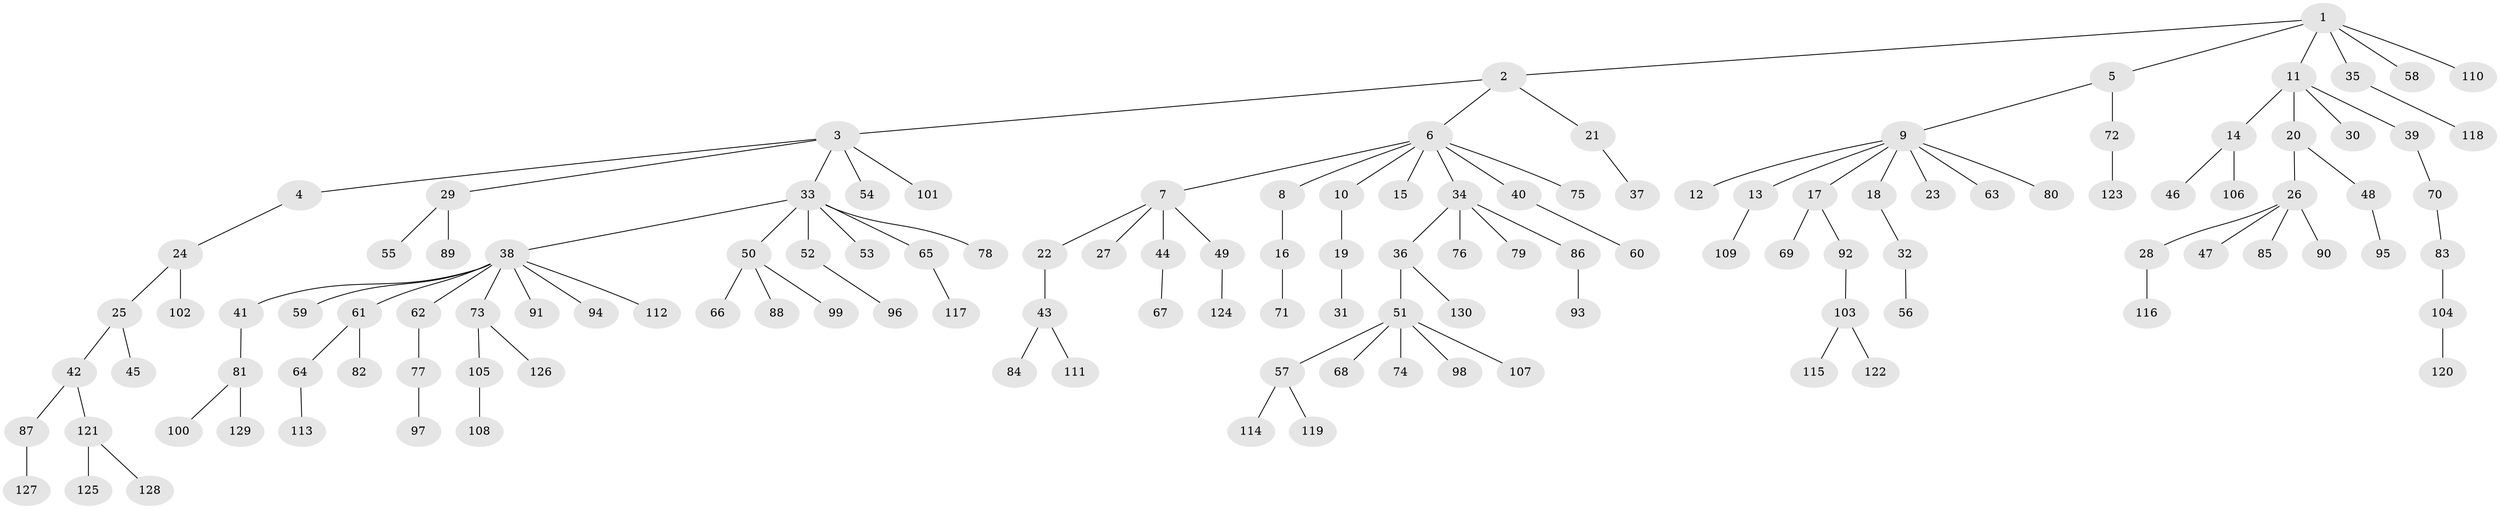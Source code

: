 // Generated by graph-tools (version 1.1) at 2025/26/03/09/25 03:26:31]
// undirected, 130 vertices, 129 edges
graph export_dot {
graph [start="1"]
  node [color=gray90,style=filled];
  1;
  2;
  3;
  4;
  5;
  6;
  7;
  8;
  9;
  10;
  11;
  12;
  13;
  14;
  15;
  16;
  17;
  18;
  19;
  20;
  21;
  22;
  23;
  24;
  25;
  26;
  27;
  28;
  29;
  30;
  31;
  32;
  33;
  34;
  35;
  36;
  37;
  38;
  39;
  40;
  41;
  42;
  43;
  44;
  45;
  46;
  47;
  48;
  49;
  50;
  51;
  52;
  53;
  54;
  55;
  56;
  57;
  58;
  59;
  60;
  61;
  62;
  63;
  64;
  65;
  66;
  67;
  68;
  69;
  70;
  71;
  72;
  73;
  74;
  75;
  76;
  77;
  78;
  79;
  80;
  81;
  82;
  83;
  84;
  85;
  86;
  87;
  88;
  89;
  90;
  91;
  92;
  93;
  94;
  95;
  96;
  97;
  98;
  99;
  100;
  101;
  102;
  103;
  104;
  105;
  106;
  107;
  108;
  109;
  110;
  111;
  112;
  113;
  114;
  115;
  116;
  117;
  118;
  119;
  120;
  121;
  122;
  123;
  124;
  125;
  126;
  127;
  128;
  129;
  130;
  1 -- 2;
  1 -- 5;
  1 -- 11;
  1 -- 35;
  1 -- 58;
  1 -- 110;
  2 -- 3;
  2 -- 6;
  2 -- 21;
  3 -- 4;
  3 -- 29;
  3 -- 33;
  3 -- 54;
  3 -- 101;
  4 -- 24;
  5 -- 9;
  5 -- 72;
  6 -- 7;
  6 -- 8;
  6 -- 10;
  6 -- 15;
  6 -- 34;
  6 -- 40;
  6 -- 75;
  7 -- 22;
  7 -- 27;
  7 -- 44;
  7 -- 49;
  8 -- 16;
  9 -- 12;
  9 -- 13;
  9 -- 17;
  9 -- 18;
  9 -- 23;
  9 -- 63;
  9 -- 80;
  10 -- 19;
  11 -- 14;
  11 -- 20;
  11 -- 30;
  11 -- 39;
  13 -- 109;
  14 -- 46;
  14 -- 106;
  16 -- 71;
  17 -- 69;
  17 -- 92;
  18 -- 32;
  19 -- 31;
  20 -- 26;
  20 -- 48;
  21 -- 37;
  22 -- 43;
  24 -- 25;
  24 -- 102;
  25 -- 42;
  25 -- 45;
  26 -- 28;
  26 -- 47;
  26 -- 85;
  26 -- 90;
  28 -- 116;
  29 -- 55;
  29 -- 89;
  32 -- 56;
  33 -- 38;
  33 -- 50;
  33 -- 52;
  33 -- 53;
  33 -- 65;
  33 -- 78;
  34 -- 36;
  34 -- 76;
  34 -- 79;
  34 -- 86;
  35 -- 118;
  36 -- 51;
  36 -- 130;
  38 -- 41;
  38 -- 59;
  38 -- 61;
  38 -- 62;
  38 -- 73;
  38 -- 91;
  38 -- 94;
  38 -- 112;
  39 -- 70;
  40 -- 60;
  41 -- 81;
  42 -- 87;
  42 -- 121;
  43 -- 84;
  43 -- 111;
  44 -- 67;
  48 -- 95;
  49 -- 124;
  50 -- 66;
  50 -- 88;
  50 -- 99;
  51 -- 57;
  51 -- 68;
  51 -- 74;
  51 -- 98;
  51 -- 107;
  52 -- 96;
  57 -- 114;
  57 -- 119;
  61 -- 64;
  61 -- 82;
  62 -- 77;
  64 -- 113;
  65 -- 117;
  70 -- 83;
  72 -- 123;
  73 -- 105;
  73 -- 126;
  77 -- 97;
  81 -- 100;
  81 -- 129;
  83 -- 104;
  86 -- 93;
  87 -- 127;
  92 -- 103;
  103 -- 115;
  103 -- 122;
  104 -- 120;
  105 -- 108;
  121 -- 125;
  121 -- 128;
}
